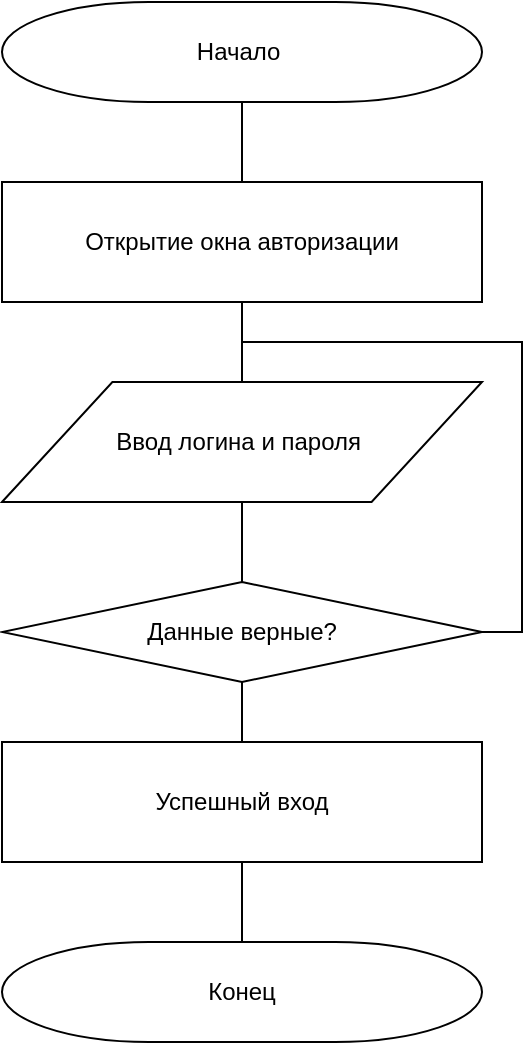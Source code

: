 <mxfile version="24.7.14">
  <diagram name="Страница — 1" id="5w8jx2c5FHFIApxxNt1U">
    <mxGraphModel dx="1195" dy="659" grid="1" gridSize="10" guides="1" tooltips="1" connect="1" arrows="1" fold="1" page="1" pageScale="1" pageWidth="827" pageHeight="1169" math="0" shadow="0">
      <root>
        <mxCell id="0" />
        <mxCell id="1" parent="0" />
        <mxCell id="Drz1f3sFkcvoCsL7VcVg-10" value="" style="edgeStyle=orthogonalEdgeStyle;rounded=0;orthogonalLoop=1;jettySize=auto;html=1;fontFamily=Helvetica;fontSize=12;fontColor=default;endArrow=none;endFill=0;" edge="1" parent="1" source="Drz1f3sFkcvoCsL7VcVg-2" target="Drz1f3sFkcvoCsL7VcVg-4">
          <mxGeometry relative="1" as="geometry" />
        </mxCell>
        <mxCell id="Drz1f3sFkcvoCsL7VcVg-2" value="Начало&amp;nbsp;" style="strokeWidth=1;html=1;shape=mxgraph.flowchart.terminator;whiteSpace=wrap;shadow=0;" vertex="1" parent="1">
          <mxGeometry x="320" y="70" width="240" height="50" as="geometry" />
        </mxCell>
        <mxCell id="Drz1f3sFkcvoCsL7VcVg-11" value="" style="edgeStyle=orthogonalEdgeStyle;rounded=0;orthogonalLoop=1;jettySize=auto;html=1;fontFamily=Helvetica;fontSize=12;fontColor=default;endArrow=none;endFill=0;" edge="1" parent="1" source="Drz1f3sFkcvoCsL7VcVg-4" target="Drz1f3sFkcvoCsL7VcVg-6">
          <mxGeometry relative="1" as="geometry" />
        </mxCell>
        <mxCell id="Drz1f3sFkcvoCsL7VcVg-4" value="Открытие окна авторизации" style="rounded=0;whiteSpace=wrap;html=1;absoluteArcSize=1;arcSize=14;strokeWidth=1;" vertex="1" parent="1">
          <mxGeometry x="320" y="160" width="240" height="60" as="geometry" />
        </mxCell>
        <mxCell id="Drz1f3sFkcvoCsL7VcVg-12" value="" style="edgeStyle=orthogonalEdgeStyle;rounded=0;orthogonalLoop=1;jettySize=auto;html=1;fontFamily=Helvetica;fontSize=12;fontColor=default;endArrow=none;endFill=0;" edge="1" parent="1" source="Drz1f3sFkcvoCsL7VcVg-6" target="Drz1f3sFkcvoCsL7VcVg-7">
          <mxGeometry relative="1" as="geometry" />
        </mxCell>
        <mxCell id="Drz1f3sFkcvoCsL7VcVg-6" value="Ввод логина и пароля&amp;nbsp;" style="shape=parallelogram;html=1;strokeWidth=1;perimeter=parallelogramPerimeter;whiteSpace=wrap;rounded=0;arcSize=12;size=0.23;" vertex="1" parent="1">
          <mxGeometry x="320" y="260" width="240" height="60" as="geometry" />
        </mxCell>
        <mxCell id="Drz1f3sFkcvoCsL7VcVg-13" value="" style="edgeStyle=orthogonalEdgeStyle;rounded=0;orthogonalLoop=1;jettySize=auto;html=1;fontFamily=Helvetica;fontSize=12;fontColor=default;endArrow=none;endFill=0;" edge="1" parent="1" source="Drz1f3sFkcvoCsL7VcVg-7" target="Drz1f3sFkcvoCsL7VcVg-8">
          <mxGeometry relative="1" as="geometry" />
        </mxCell>
        <mxCell id="Drz1f3sFkcvoCsL7VcVg-15" style="edgeStyle=orthogonalEdgeStyle;rounded=0;orthogonalLoop=1;jettySize=auto;html=1;exitX=1;exitY=0.5;exitDx=0;exitDy=0;exitPerimeter=0;entryX=0.5;entryY=0;entryDx=0;entryDy=0;fontFamily=Helvetica;fontSize=12;fontColor=default;endArrow=none;endFill=0;" edge="1" parent="1" source="Drz1f3sFkcvoCsL7VcVg-7" target="Drz1f3sFkcvoCsL7VcVg-6">
          <mxGeometry relative="1" as="geometry" />
        </mxCell>
        <mxCell id="Drz1f3sFkcvoCsL7VcVg-7" value="Данные верные?" style="strokeWidth=1;html=1;shape=mxgraph.flowchart.decision;whiteSpace=wrap;" vertex="1" parent="1">
          <mxGeometry x="320" y="360" width="240" height="50" as="geometry" />
        </mxCell>
        <mxCell id="Drz1f3sFkcvoCsL7VcVg-14" value="" style="edgeStyle=orthogonalEdgeStyle;rounded=0;orthogonalLoop=1;jettySize=auto;html=1;fontFamily=Helvetica;fontSize=12;fontColor=default;endArrow=none;endFill=0;" edge="1" parent="1" source="Drz1f3sFkcvoCsL7VcVg-8" target="Drz1f3sFkcvoCsL7VcVg-9">
          <mxGeometry relative="1" as="geometry" />
        </mxCell>
        <mxCell id="Drz1f3sFkcvoCsL7VcVg-8" value="Успешный вход" style="rounded=0;whiteSpace=wrap;html=1;absoluteArcSize=1;arcSize=14;strokeWidth=1;" vertex="1" parent="1">
          <mxGeometry x="320" y="440" width="240" height="60" as="geometry" />
        </mxCell>
        <mxCell id="Drz1f3sFkcvoCsL7VcVg-9" value="Конец" style="strokeWidth=1;html=1;shape=mxgraph.flowchart.terminator;whiteSpace=wrap;shadow=0;" vertex="1" parent="1">
          <mxGeometry x="320" y="540" width="240" height="50" as="geometry" />
        </mxCell>
      </root>
    </mxGraphModel>
  </diagram>
</mxfile>
